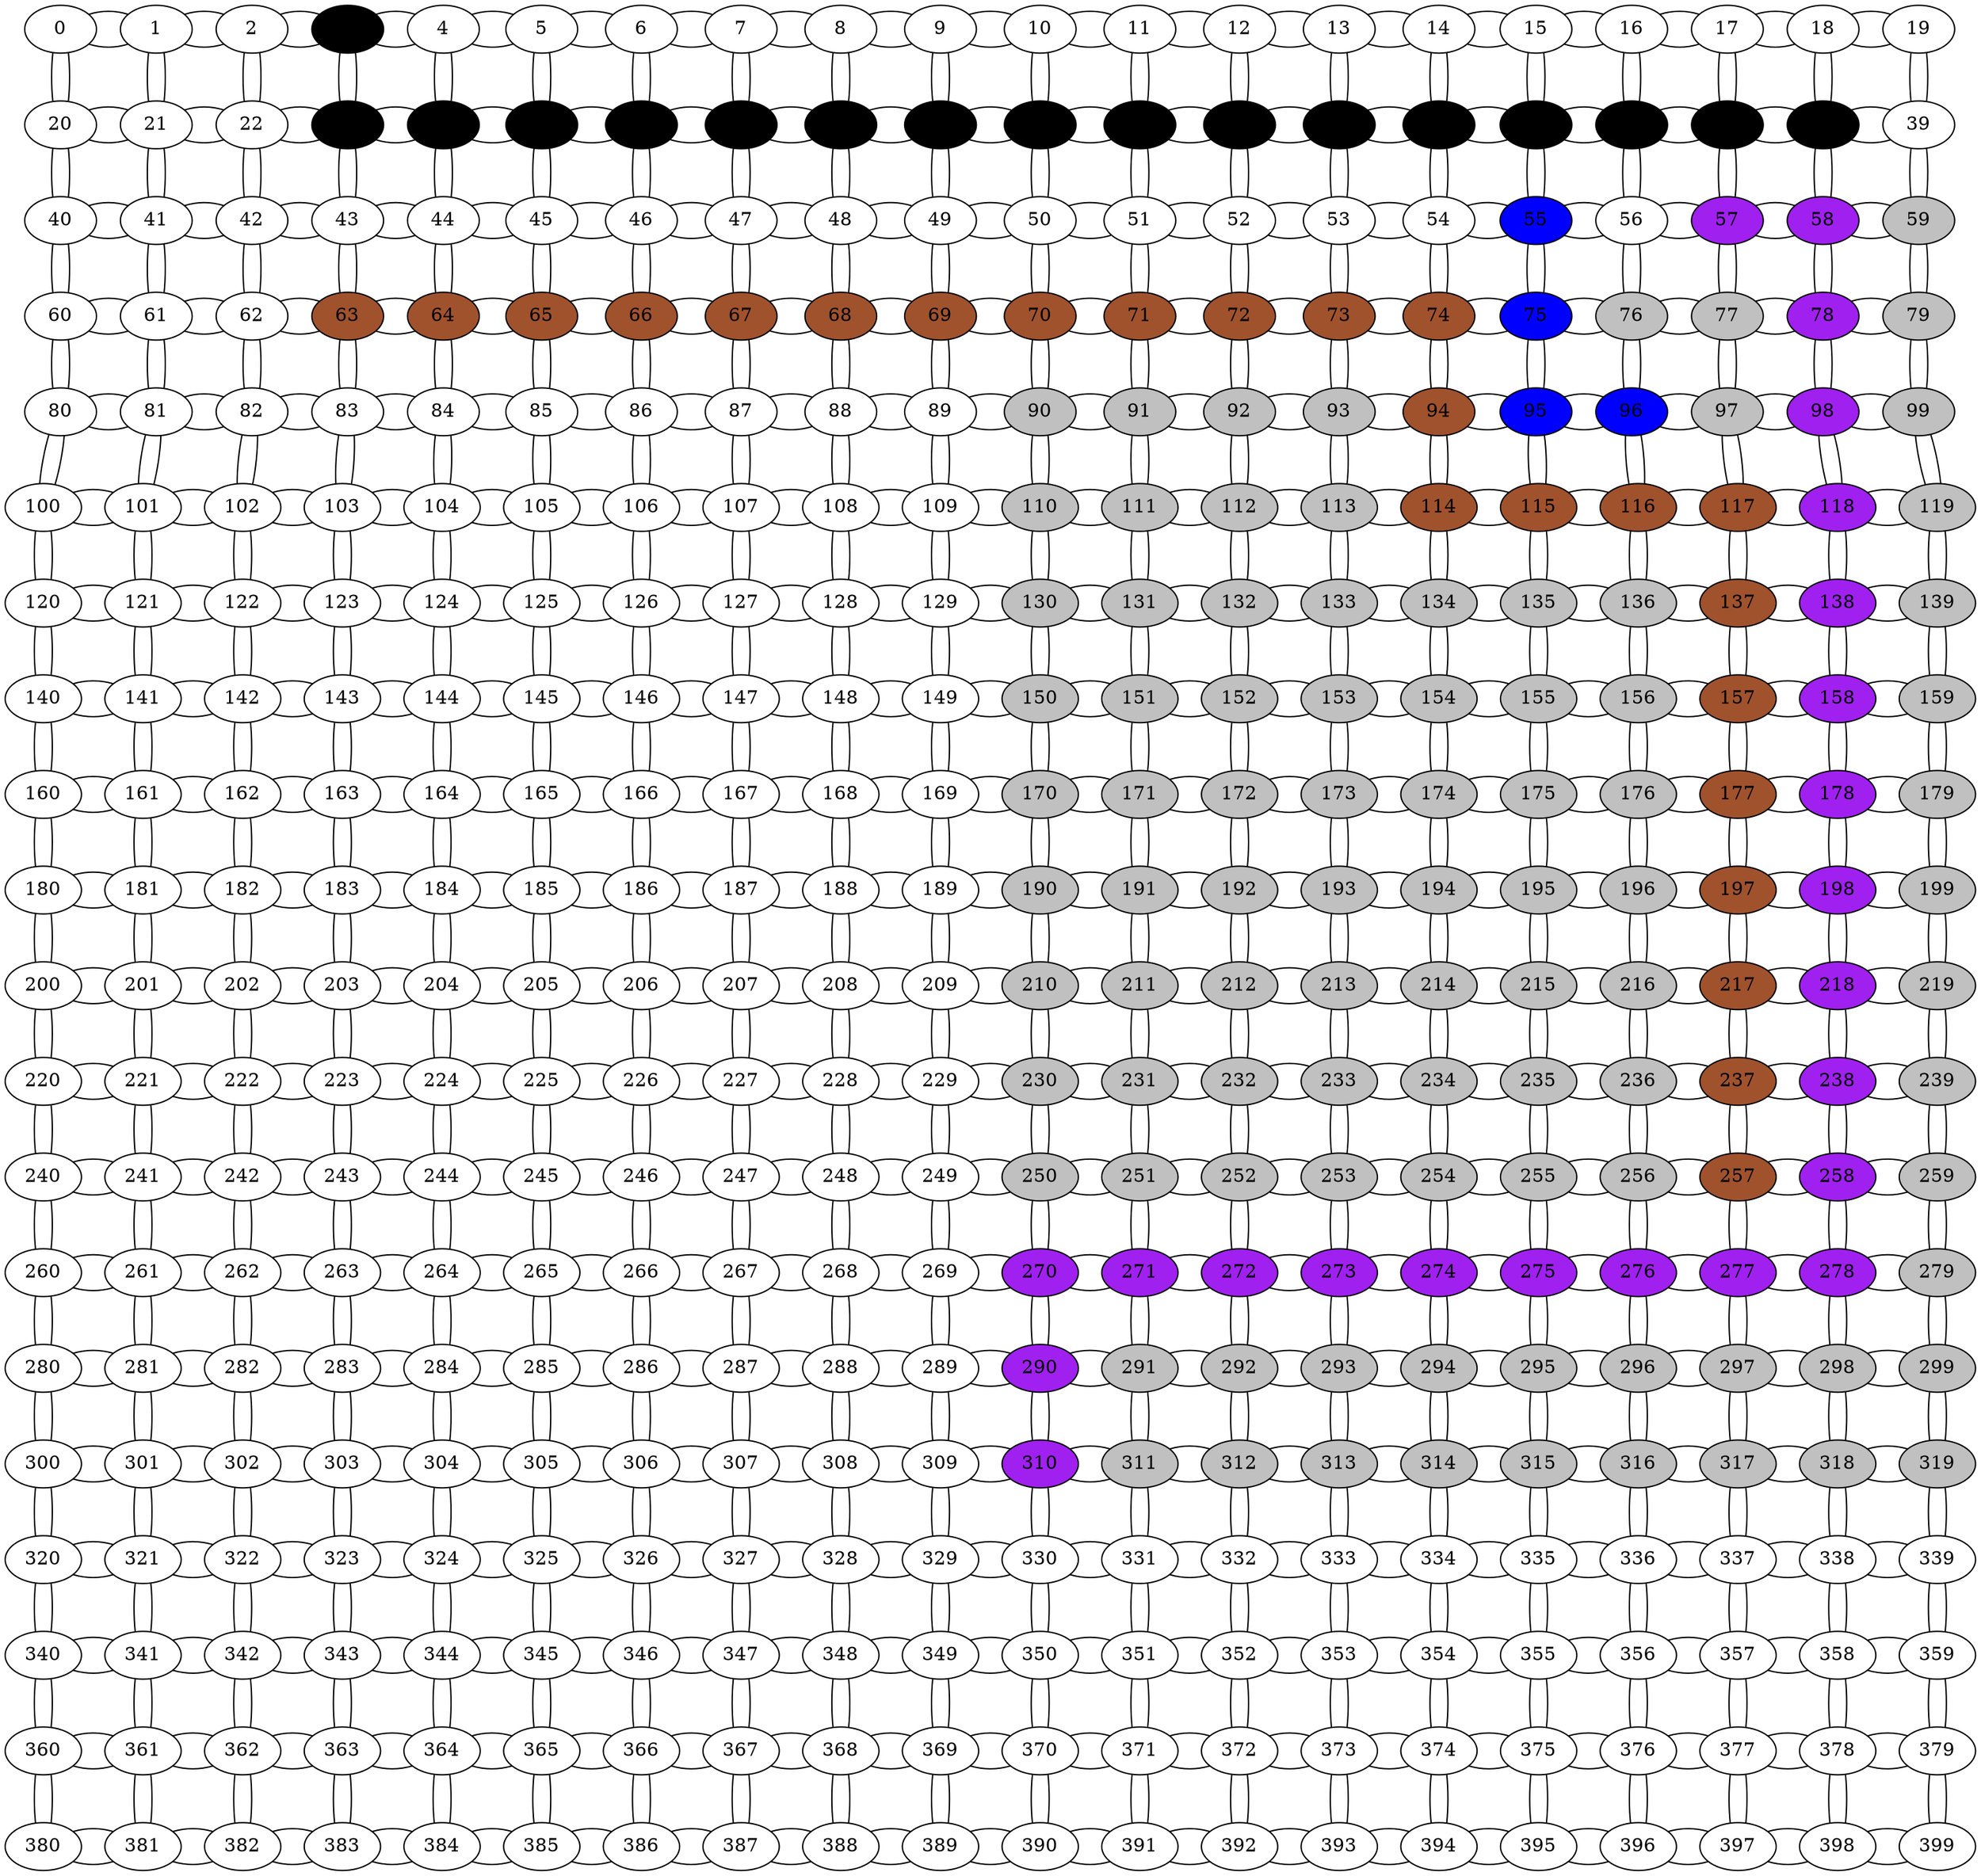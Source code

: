 digraph G {
0->1[arrowhead = "none"]
0->20[arrowhead = "none"]
1->0[arrowhead = "none"]
1->2[arrowhead = "none"]
1->21[arrowhead = "none"]
2->1[arrowhead = "none"]
2->3[arrowhead = "none"]
2->22[arrowhead = "none"]
3->2[arrowhead = "none"]
3->4[arrowhead = "none"]
3->23[arrowhead = "none"]
4->3[arrowhead = "none"]
4->5[arrowhead = "none"]
4->24[arrowhead = "none"]
5->4[arrowhead = "none"]
5->6[arrowhead = "none"]
5->25[arrowhead = "none"]
6->5[arrowhead = "none"]
6->7[arrowhead = "none"]
6->26[arrowhead = "none"]
7->6[arrowhead = "none"]
7->8[arrowhead = "none"]
7->27[arrowhead = "none"]
8->7[arrowhead = "none"]
8->9[arrowhead = "none"]
8->28[arrowhead = "none"]
9->8[arrowhead = "none"]
9->10[arrowhead = "none"]
9->29[arrowhead = "none"]
10->9[arrowhead = "none"]
10->11[arrowhead = "none"]
10->30[arrowhead = "none"]
11->10[arrowhead = "none"]
11->12[arrowhead = "none"]
11->31[arrowhead = "none"]
12->11[arrowhead = "none"]
12->13[arrowhead = "none"]
12->32[arrowhead = "none"]
13->12[arrowhead = "none"]
13->14[arrowhead = "none"]
13->33[arrowhead = "none"]
14->13[arrowhead = "none"]
14->15[arrowhead = "none"]
14->34[arrowhead = "none"]
15->14[arrowhead = "none"]
15->16[arrowhead = "none"]
15->35[arrowhead = "none"]
16->15[arrowhead = "none"]
16->17[arrowhead = "none"]
16->36[arrowhead = "none"]
17->16[arrowhead = "none"]
17->18[arrowhead = "none"]
17->37[arrowhead = "none"]
18->17[arrowhead = "none"]
18->19[arrowhead = "none"]
18->38[arrowhead = "none"]
19->18[arrowhead = "none"]
19->39[arrowhead = "none"]
20->21[arrowhead = "none"]
20->0[arrowhead = "none"]
20->40[arrowhead = "none"]
21->20[arrowhead = "none"]
21->22[arrowhead = "none"]
21->1[arrowhead = "none"]
21->41[arrowhead = "none"]
22->21[arrowhead = "none"]
22->23[arrowhead = "none"]
22->2[arrowhead = "none"]
22->42[arrowhead = "none"]
23->22[arrowhead = "none"]
23->24[arrowhead = "none"]
23->3[arrowhead = "none"]
23->43[arrowhead = "none"]
24->23[arrowhead = "none"]
24->25[arrowhead = "none"]
24->4[arrowhead = "none"]
24->44[arrowhead = "none"]
25->24[arrowhead = "none"]
25->26[arrowhead = "none"]
25->5[arrowhead = "none"]
25->45[arrowhead = "none"]
26->25[arrowhead = "none"]
26->27[arrowhead = "none"]
26->6[arrowhead = "none"]
26->46[arrowhead = "none"]
27->26[arrowhead = "none"]
27->28[arrowhead = "none"]
27->7[arrowhead = "none"]
27->47[arrowhead = "none"]
28->27[arrowhead = "none"]
28->29[arrowhead = "none"]
28->8[arrowhead = "none"]
28->48[arrowhead = "none"]
29->28[arrowhead = "none"]
29->30[arrowhead = "none"]
29->9[arrowhead = "none"]
29->49[arrowhead = "none"]
30->29[arrowhead = "none"]
30->31[arrowhead = "none"]
30->10[arrowhead = "none"]
30->50[arrowhead = "none"]
31->30[arrowhead = "none"]
31->32[arrowhead = "none"]
31->11[arrowhead = "none"]
31->51[arrowhead = "none"]
32->31[arrowhead = "none"]
32->33[arrowhead = "none"]
32->12[arrowhead = "none"]
32->52[arrowhead = "none"]
33->32[arrowhead = "none"]
33->34[arrowhead = "none"]
33->13[arrowhead = "none"]
33->53[arrowhead = "none"]
34->33[arrowhead = "none"]
34->35[arrowhead = "none"]
34->14[arrowhead = "none"]
34->54[arrowhead = "none"]
35->34[arrowhead = "none"]
35->36[arrowhead = "none"]
35->15[arrowhead = "none"]
35->55[arrowhead = "none"]
36->35[arrowhead = "none"]
36->37[arrowhead = "none"]
36->16[arrowhead = "none"]
36->56[arrowhead = "none"]
37->36[arrowhead = "none"]
37->38[arrowhead = "none"]
37->17[arrowhead = "none"]
37->57[arrowhead = "none"]
38->37[arrowhead = "none"]
38->39[arrowhead = "none"]
38->18[arrowhead = "none"]
38->58[arrowhead = "none"]
39->38[arrowhead = "none"]
39->19[arrowhead = "none"]
39->59[arrowhead = "none"]
40->41[arrowhead = "none"]
40->20[arrowhead = "none"]
40->60[arrowhead = "none"]
41->40[arrowhead = "none"]
41->42[arrowhead = "none"]
41->21[arrowhead = "none"]
41->61[arrowhead = "none"]
42->41[arrowhead = "none"]
42->43[arrowhead = "none"]
42->22[arrowhead = "none"]
42->62[arrowhead = "none"]
43->42[arrowhead = "none"]
43->44[arrowhead = "none"]
43->23[arrowhead = "none"]
43->63[arrowhead = "none"]
44->43[arrowhead = "none"]
44->45[arrowhead = "none"]
44->24[arrowhead = "none"]
44->64[arrowhead = "none"]
45->44[arrowhead = "none"]
45->46[arrowhead = "none"]
45->25[arrowhead = "none"]
45->65[arrowhead = "none"]
46->45[arrowhead = "none"]
46->47[arrowhead = "none"]
46->26[arrowhead = "none"]
46->66[arrowhead = "none"]
47->46[arrowhead = "none"]
47->48[arrowhead = "none"]
47->27[arrowhead = "none"]
47->67[arrowhead = "none"]
48->47[arrowhead = "none"]
48->49[arrowhead = "none"]
48->28[arrowhead = "none"]
48->68[arrowhead = "none"]
49->48[arrowhead = "none"]
49->50[arrowhead = "none"]
49->29[arrowhead = "none"]
49->69[arrowhead = "none"]
50->49[arrowhead = "none"]
50->51[arrowhead = "none"]
50->30[arrowhead = "none"]
50->70[arrowhead = "none"]
51->50[arrowhead = "none"]
51->52[arrowhead = "none"]
51->31[arrowhead = "none"]
51->71[arrowhead = "none"]
52->51[arrowhead = "none"]
52->53[arrowhead = "none"]
52->32[arrowhead = "none"]
52->72[arrowhead = "none"]
53->52[arrowhead = "none"]
53->54[arrowhead = "none"]
53->33[arrowhead = "none"]
53->73[arrowhead = "none"]
54->53[arrowhead = "none"]
54->55[arrowhead = "none"]
54->34[arrowhead = "none"]
54->74[arrowhead = "none"]
55->54[arrowhead = "none"]
55->56[arrowhead = "none"]
55->35[arrowhead = "none"]
55->75[arrowhead = "none"]
56->55[arrowhead = "none"]
56->57[arrowhead = "none"]
56->36[arrowhead = "none"]
56->76[arrowhead = "none"]
57->56[arrowhead = "none"]
57->58[arrowhead = "none"]
57->37[arrowhead = "none"]
57->77[arrowhead = "none"]
58->57[arrowhead = "none"]
58->59[arrowhead = "none"]
58->38[arrowhead = "none"]
58->78[arrowhead = "none"]
59->58[arrowhead = "none"]
59->39[arrowhead = "none"]
59->79[arrowhead = "none"]
60->61[arrowhead = "none"]
60->40[arrowhead = "none"]
60->80[arrowhead = "none"]
61->60[arrowhead = "none"]
61->62[arrowhead = "none"]
61->41[arrowhead = "none"]
61->81[arrowhead = "none"]
62->61[arrowhead = "none"]
62->63[arrowhead = "none"]
62->42[arrowhead = "none"]
62->82[arrowhead = "none"]
63->62[arrowhead = "none"]
63->64[arrowhead = "none"]
63->43[arrowhead = "none"]
63->83[arrowhead = "none"]
64->63[arrowhead = "none"]
64->65[arrowhead = "none"]
64->44[arrowhead = "none"]
64->84[arrowhead = "none"]
65->64[arrowhead = "none"]
65->66[arrowhead = "none"]
65->45[arrowhead = "none"]
65->85[arrowhead = "none"]
66->65[arrowhead = "none"]
66->67[arrowhead = "none"]
66->46[arrowhead = "none"]
66->86[arrowhead = "none"]
67->66[arrowhead = "none"]
67->68[arrowhead = "none"]
67->47[arrowhead = "none"]
67->87[arrowhead = "none"]
68->67[arrowhead = "none"]
68->69[arrowhead = "none"]
68->48[arrowhead = "none"]
68->88[arrowhead = "none"]
69->68[arrowhead = "none"]
69->70[arrowhead = "none"]
69->49[arrowhead = "none"]
69->89[arrowhead = "none"]
70->69[arrowhead = "none"]
70->71[arrowhead = "none"]
70->50[arrowhead = "none"]
70->90[arrowhead = "none"]
71->70[arrowhead = "none"]
71->72[arrowhead = "none"]
71->51[arrowhead = "none"]
71->91[arrowhead = "none"]
72->71[arrowhead = "none"]
72->73[arrowhead = "none"]
72->52[arrowhead = "none"]
72->92[arrowhead = "none"]
73->72[arrowhead = "none"]
73->74[arrowhead = "none"]
73->53[arrowhead = "none"]
73->93[arrowhead = "none"]
74->73[arrowhead = "none"]
74->75[arrowhead = "none"]
74->54[arrowhead = "none"]
74->94[arrowhead = "none"]
75->74[arrowhead = "none"]
75->76[arrowhead = "none"]
75->55[arrowhead = "none"]
75->95[arrowhead = "none"]
76->75[arrowhead = "none"]
76->77[arrowhead = "none"]
76->56[arrowhead = "none"]
76->96[arrowhead = "none"]
77->76[arrowhead = "none"]
77->78[arrowhead = "none"]
77->57[arrowhead = "none"]
77->97[arrowhead = "none"]
78->77[arrowhead = "none"]
78->79[arrowhead = "none"]
78->58[arrowhead = "none"]
78->98[arrowhead = "none"]
79->78[arrowhead = "none"]
79->59[arrowhead = "none"]
79->99[arrowhead = "none"]
80->81[arrowhead = "none"]
80->60[arrowhead = "none"]
80->100[arrowhead = "none"]
81->80[arrowhead = "none"]
81->82[arrowhead = "none"]
81->61[arrowhead = "none"]
81->101[arrowhead = "none"]
82->81[arrowhead = "none"]
82->83[arrowhead = "none"]
82->62[arrowhead = "none"]
82->102[arrowhead = "none"]
83->82[arrowhead = "none"]
83->84[arrowhead = "none"]
83->63[arrowhead = "none"]
83->103[arrowhead = "none"]
84->83[arrowhead = "none"]
84->85[arrowhead = "none"]
84->64[arrowhead = "none"]
84->104[arrowhead = "none"]
85->84[arrowhead = "none"]
85->86[arrowhead = "none"]
85->65[arrowhead = "none"]
85->105[arrowhead = "none"]
86->85[arrowhead = "none"]
86->87[arrowhead = "none"]
86->66[arrowhead = "none"]
86->106[arrowhead = "none"]
87->86[arrowhead = "none"]
87->88[arrowhead = "none"]
87->67[arrowhead = "none"]
87->107[arrowhead = "none"]
88->87[arrowhead = "none"]
88->89[arrowhead = "none"]
88->68[arrowhead = "none"]
88->108[arrowhead = "none"]
89->88[arrowhead = "none"]
89->90[arrowhead = "none"]
89->69[arrowhead = "none"]
89->109[arrowhead = "none"]
90->89[arrowhead = "none"]
90->91[arrowhead = "none"]
90->70[arrowhead = "none"]
90->110[arrowhead = "none"]
91->90[arrowhead = "none"]
91->92[arrowhead = "none"]
91->71[arrowhead = "none"]
91->111[arrowhead = "none"]
92->91[arrowhead = "none"]
92->93[arrowhead = "none"]
92->72[arrowhead = "none"]
92->112[arrowhead = "none"]
93->92[arrowhead = "none"]
93->94[arrowhead = "none"]
93->73[arrowhead = "none"]
93->113[arrowhead = "none"]
94->93[arrowhead = "none"]
94->95[arrowhead = "none"]
94->74[arrowhead = "none"]
94->114[arrowhead = "none"]
95->94[arrowhead = "none"]
95->96[arrowhead = "none"]
95->75[arrowhead = "none"]
95->115[arrowhead = "none"]
96->95[arrowhead = "none"]
96->97[arrowhead = "none"]
96->76[arrowhead = "none"]
96->116[arrowhead = "none"]
97->96[arrowhead = "none"]
97->98[arrowhead = "none"]
97->77[arrowhead = "none"]
97->117[arrowhead = "none"]
98->97[arrowhead = "none"]
98->99[arrowhead = "none"]
98->78[arrowhead = "none"]
98->118[arrowhead = "none"]
99->98[arrowhead = "none"]
99->79[arrowhead = "none"]
99->119[arrowhead = "none"]
100->101[arrowhead = "none"]
100->80[arrowhead = "none"]
100->120[arrowhead = "none"]
101->100[arrowhead = "none"]
101->102[arrowhead = "none"]
101->81[arrowhead = "none"]
101->121[arrowhead = "none"]
102->101[arrowhead = "none"]
102->103[arrowhead = "none"]
102->82[arrowhead = "none"]
102->122[arrowhead = "none"]
103->102[arrowhead = "none"]
103->104[arrowhead = "none"]
103->83[arrowhead = "none"]
103->123[arrowhead = "none"]
104->103[arrowhead = "none"]
104->105[arrowhead = "none"]
104->84[arrowhead = "none"]
104->124[arrowhead = "none"]
105->104[arrowhead = "none"]
105->106[arrowhead = "none"]
105->85[arrowhead = "none"]
105->125[arrowhead = "none"]
106->105[arrowhead = "none"]
106->107[arrowhead = "none"]
106->86[arrowhead = "none"]
106->126[arrowhead = "none"]
107->106[arrowhead = "none"]
107->108[arrowhead = "none"]
107->87[arrowhead = "none"]
107->127[arrowhead = "none"]
108->107[arrowhead = "none"]
108->109[arrowhead = "none"]
108->88[arrowhead = "none"]
108->128[arrowhead = "none"]
109->108[arrowhead = "none"]
109->110[arrowhead = "none"]
109->89[arrowhead = "none"]
109->129[arrowhead = "none"]
110->109[arrowhead = "none"]
110->111[arrowhead = "none"]
110->90[arrowhead = "none"]
110->130[arrowhead = "none"]
111->110[arrowhead = "none"]
111->112[arrowhead = "none"]
111->91[arrowhead = "none"]
111->131[arrowhead = "none"]
112->111[arrowhead = "none"]
112->113[arrowhead = "none"]
112->92[arrowhead = "none"]
112->132[arrowhead = "none"]
113->112[arrowhead = "none"]
113->114[arrowhead = "none"]
113->93[arrowhead = "none"]
113->133[arrowhead = "none"]
114->113[arrowhead = "none"]
114->115[arrowhead = "none"]
114->94[arrowhead = "none"]
114->134[arrowhead = "none"]
115->114[arrowhead = "none"]
115->116[arrowhead = "none"]
115->95[arrowhead = "none"]
115->135[arrowhead = "none"]
116->115[arrowhead = "none"]
116->117[arrowhead = "none"]
116->96[arrowhead = "none"]
116->136[arrowhead = "none"]
117->116[arrowhead = "none"]
117->118[arrowhead = "none"]
117->97[arrowhead = "none"]
117->137[arrowhead = "none"]
118->117[arrowhead = "none"]
118->119[arrowhead = "none"]
118->98[arrowhead = "none"]
118->138[arrowhead = "none"]
119->118[arrowhead = "none"]
119->99[arrowhead = "none"]
119->139[arrowhead = "none"]
120->121[arrowhead = "none"]
120->100[arrowhead = "none"]
120->140[arrowhead = "none"]
121->120[arrowhead = "none"]
121->122[arrowhead = "none"]
121->101[arrowhead = "none"]
121->141[arrowhead = "none"]
122->121[arrowhead = "none"]
122->123[arrowhead = "none"]
122->102[arrowhead = "none"]
122->142[arrowhead = "none"]
123->122[arrowhead = "none"]
123->124[arrowhead = "none"]
123->103[arrowhead = "none"]
123->143[arrowhead = "none"]
124->123[arrowhead = "none"]
124->125[arrowhead = "none"]
124->104[arrowhead = "none"]
124->144[arrowhead = "none"]
125->124[arrowhead = "none"]
125->126[arrowhead = "none"]
125->105[arrowhead = "none"]
125->145[arrowhead = "none"]
126->125[arrowhead = "none"]
126->127[arrowhead = "none"]
126->106[arrowhead = "none"]
126->146[arrowhead = "none"]
127->126[arrowhead = "none"]
127->128[arrowhead = "none"]
127->107[arrowhead = "none"]
127->147[arrowhead = "none"]
128->127[arrowhead = "none"]
128->129[arrowhead = "none"]
128->108[arrowhead = "none"]
128->148[arrowhead = "none"]
129->128[arrowhead = "none"]
129->130[arrowhead = "none"]
129->109[arrowhead = "none"]
129->149[arrowhead = "none"]
130->129[arrowhead = "none"]
130->131[arrowhead = "none"]
130->110[arrowhead = "none"]
130->150[arrowhead = "none"]
131->130[arrowhead = "none"]
131->132[arrowhead = "none"]
131->111[arrowhead = "none"]
131->151[arrowhead = "none"]
132->131[arrowhead = "none"]
132->133[arrowhead = "none"]
132->112[arrowhead = "none"]
132->152[arrowhead = "none"]
133->132[arrowhead = "none"]
133->134[arrowhead = "none"]
133->113[arrowhead = "none"]
133->153[arrowhead = "none"]
134->133[arrowhead = "none"]
134->135[arrowhead = "none"]
134->114[arrowhead = "none"]
134->154[arrowhead = "none"]
135->134[arrowhead = "none"]
135->136[arrowhead = "none"]
135->115[arrowhead = "none"]
135->155[arrowhead = "none"]
136->135[arrowhead = "none"]
136->137[arrowhead = "none"]
136->116[arrowhead = "none"]
136->156[arrowhead = "none"]
137->136[arrowhead = "none"]
137->138[arrowhead = "none"]
137->117[arrowhead = "none"]
137->157[arrowhead = "none"]
138->137[arrowhead = "none"]
138->139[arrowhead = "none"]
138->118[arrowhead = "none"]
138->158[arrowhead = "none"]
139->138[arrowhead = "none"]
139->119[arrowhead = "none"]
139->159[arrowhead = "none"]
140->141[arrowhead = "none"]
140->120[arrowhead = "none"]
140->160[arrowhead = "none"]
141->140[arrowhead = "none"]
141->142[arrowhead = "none"]
141->121[arrowhead = "none"]
141->161[arrowhead = "none"]
142->141[arrowhead = "none"]
142->143[arrowhead = "none"]
142->122[arrowhead = "none"]
142->162[arrowhead = "none"]
143->142[arrowhead = "none"]
143->144[arrowhead = "none"]
143->123[arrowhead = "none"]
143->163[arrowhead = "none"]
144->143[arrowhead = "none"]
144->145[arrowhead = "none"]
144->124[arrowhead = "none"]
144->164[arrowhead = "none"]
145->144[arrowhead = "none"]
145->146[arrowhead = "none"]
145->125[arrowhead = "none"]
145->165[arrowhead = "none"]
146->145[arrowhead = "none"]
146->147[arrowhead = "none"]
146->126[arrowhead = "none"]
146->166[arrowhead = "none"]
147->146[arrowhead = "none"]
147->148[arrowhead = "none"]
147->127[arrowhead = "none"]
147->167[arrowhead = "none"]
148->147[arrowhead = "none"]
148->149[arrowhead = "none"]
148->128[arrowhead = "none"]
148->168[arrowhead = "none"]
149->148[arrowhead = "none"]
149->150[arrowhead = "none"]
149->129[arrowhead = "none"]
149->169[arrowhead = "none"]
150->149[arrowhead = "none"]
150->151[arrowhead = "none"]
150->130[arrowhead = "none"]
150->170[arrowhead = "none"]
151->150[arrowhead = "none"]
151->152[arrowhead = "none"]
151->131[arrowhead = "none"]
151->171[arrowhead = "none"]
152->151[arrowhead = "none"]
152->153[arrowhead = "none"]
152->132[arrowhead = "none"]
152->172[arrowhead = "none"]
153->152[arrowhead = "none"]
153->154[arrowhead = "none"]
153->133[arrowhead = "none"]
153->173[arrowhead = "none"]
154->153[arrowhead = "none"]
154->155[arrowhead = "none"]
154->134[arrowhead = "none"]
154->174[arrowhead = "none"]
155->154[arrowhead = "none"]
155->156[arrowhead = "none"]
155->135[arrowhead = "none"]
155->175[arrowhead = "none"]
156->155[arrowhead = "none"]
156->157[arrowhead = "none"]
156->136[arrowhead = "none"]
156->176[arrowhead = "none"]
157->156[arrowhead = "none"]
157->158[arrowhead = "none"]
157->137[arrowhead = "none"]
157->177[arrowhead = "none"]
158->157[arrowhead = "none"]
158->159[arrowhead = "none"]
158->138[arrowhead = "none"]
158->178[arrowhead = "none"]
159->158[arrowhead = "none"]
159->139[arrowhead = "none"]
159->179[arrowhead = "none"]
160->161[arrowhead = "none"]
160->140[arrowhead = "none"]
160->180[arrowhead = "none"]
161->160[arrowhead = "none"]
161->162[arrowhead = "none"]
161->141[arrowhead = "none"]
161->181[arrowhead = "none"]
162->161[arrowhead = "none"]
162->163[arrowhead = "none"]
162->142[arrowhead = "none"]
162->182[arrowhead = "none"]
163->162[arrowhead = "none"]
163->164[arrowhead = "none"]
163->143[arrowhead = "none"]
163->183[arrowhead = "none"]
164->163[arrowhead = "none"]
164->165[arrowhead = "none"]
164->144[arrowhead = "none"]
164->184[arrowhead = "none"]
165->164[arrowhead = "none"]
165->166[arrowhead = "none"]
165->145[arrowhead = "none"]
165->185[arrowhead = "none"]
166->165[arrowhead = "none"]
166->167[arrowhead = "none"]
166->146[arrowhead = "none"]
166->186[arrowhead = "none"]
167->166[arrowhead = "none"]
167->168[arrowhead = "none"]
167->147[arrowhead = "none"]
167->187[arrowhead = "none"]
168->167[arrowhead = "none"]
168->169[arrowhead = "none"]
168->148[arrowhead = "none"]
168->188[arrowhead = "none"]
169->168[arrowhead = "none"]
169->170[arrowhead = "none"]
169->149[arrowhead = "none"]
169->189[arrowhead = "none"]
170->169[arrowhead = "none"]
170->171[arrowhead = "none"]
170->150[arrowhead = "none"]
170->190[arrowhead = "none"]
171->170[arrowhead = "none"]
171->172[arrowhead = "none"]
171->151[arrowhead = "none"]
171->191[arrowhead = "none"]
172->171[arrowhead = "none"]
172->173[arrowhead = "none"]
172->152[arrowhead = "none"]
172->192[arrowhead = "none"]
173->172[arrowhead = "none"]
173->174[arrowhead = "none"]
173->153[arrowhead = "none"]
173->193[arrowhead = "none"]
174->173[arrowhead = "none"]
174->175[arrowhead = "none"]
174->154[arrowhead = "none"]
174->194[arrowhead = "none"]
175->174[arrowhead = "none"]
175->176[arrowhead = "none"]
175->155[arrowhead = "none"]
175->195[arrowhead = "none"]
176->175[arrowhead = "none"]
176->177[arrowhead = "none"]
176->156[arrowhead = "none"]
176->196[arrowhead = "none"]
177->176[arrowhead = "none"]
177->178[arrowhead = "none"]
177->157[arrowhead = "none"]
177->197[arrowhead = "none"]
178->177[arrowhead = "none"]
178->179[arrowhead = "none"]
178->158[arrowhead = "none"]
178->198[arrowhead = "none"]
179->178[arrowhead = "none"]
179->159[arrowhead = "none"]
179->199[arrowhead = "none"]
180->181[arrowhead = "none"]
180->160[arrowhead = "none"]
180->200[arrowhead = "none"]
181->180[arrowhead = "none"]
181->182[arrowhead = "none"]
181->161[arrowhead = "none"]
181->201[arrowhead = "none"]
182->181[arrowhead = "none"]
182->183[arrowhead = "none"]
182->162[arrowhead = "none"]
182->202[arrowhead = "none"]
183->182[arrowhead = "none"]
183->184[arrowhead = "none"]
183->163[arrowhead = "none"]
183->203[arrowhead = "none"]
184->183[arrowhead = "none"]
184->185[arrowhead = "none"]
184->164[arrowhead = "none"]
184->204[arrowhead = "none"]
185->184[arrowhead = "none"]
185->186[arrowhead = "none"]
185->165[arrowhead = "none"]
185->205[arrowhead = "none"]
186->185[arrowhead = "none"]
186->187[arrowhead = "none"]
186->166[arrowhead = "none"]
186->206[arrowhead = "none"]
187->186[arrowhead = "none"]
187->188[arrowhead = "none"]
187->167[arrowhead = "none"]
187->207[arrowhead = "none"]
188->187[arrowhead = "none"]
188->189[arrowhead = "none"]
188->168[arrowhead = "none"]
188->208[arrowhead = "none"]
189->188[arrowhead = "none"]
189->190[arrowhead = "none"]
189->169[arrowhead = "none"]
189->209[arrowhead = "none"]
190->189[arrowhead = "none"]
190->191[arrowhead = "none"]
190->170[arrowhead = "none"]
190->210[arrowhead = "none"]
191->190[arrowhead = "none"]
191->192[arrowhead = "none"]
191->171[arrowhead = "none"]
191->211[arrowhead = "none"]
192->191[arrowhead = "none"]
192->193[arrowhead = "none"]
192->172[arrowhead = "none"]
192->212[arrowhead = "none"]
193->192[arrowhead = "none"]
193->194[arrowhead = "none"]
193->173[arrowhead = "none"]
193->213[arrowhead = "none"]
194->193[arrowhead = "none"]
194->195[arrowhead = "none"]
194->174[arrowhead = "none"]
194->214[arrowhead = "none"]
195->194[arrowhead = "none"]
195->196[arrowhead = "none"]
195->175[arrowhead = "none"]
195->215[arrowhead = "none"]
196->195[arrowhead = "none"]
196->197[arrowhead = "none"]
196->176[arrowhead = "none"]
196->216[arrowhead = "none"]
197->196[arrowhead = "none"]
197->198[arrowhead = "none"]
197->177[arrowhead = "none"]
197->217[arrowhead = "none"]
198->197[arrowhead = "none"]
198->199[arrowhead = "none"]
198->178[arrowhead = "none"]
198->218[arrowhead = "none"]
199->198[arrowhead = "none"]
199->179[arrowhead = "none"]
199->219[arrowhead = "none"]
200->201[arrowhead = "none"]
200->180[arrowhead = "none"]
200->220[arrowhead = "none"]
201->200[arrowhead = "none"]
201->202[arrowhead = "none"]
201->181[arrowhead = "none"]
201->221[arrowhead = "none"]
202->201[arrowhead = "none"]
202->203[arrowhead = "none"]
202->182[arrowhead = "none"]
202->222[arrowhead = "none"]
203->202[arrowhead = "none"]
203->204[arrowhead = "none"]
203->183[arrowhead = "none"]
203->223[arrowhead = "none"]
204->203[arrowhead = "none"]
204->205[arrowhead = "none"]
204->184[arrowhead = "none"]
204->224[arrowhead = "none"]
205->204[arrowhead = "none"]
205->206[arrowhead = "none"]
205->185[arrowhead = "none"]
205->225[arrowhead = "none"]
206->205[arrowhead = "none"]
206->207[arrowhead = "none"]
206->186[arrowhead = "none"]
206->226[arrowhead = "none"]
207->206[arrowhead = "none"]
207->208[arrowhead = "none"]
207->187[arrowhead = "none"]
207->227[arrowhead = "none"]
208->207[arrowhead = "none"]
208->209[arrowhead = "none"]
208->188[arrowhead = "none"]
208->228[arrowhead = "none"]
209->208[arrowhead = "none"]
209->210[arrowhead = "none"]
209->189[arrowhead = "none"]
209->229[arrowhead = "none"]
210->209[arrowhead = "none"]
210->211[arrowhead = "none"]
210->190[arrowhead = "none"]
210->230[arrowhead = "none"]
211->210[arrowhead = "none"]
211->212[arrowhead = "none"]
211->191[arrowhead = "none"]
211->231[arrowhead = "none"]
212->211[arrowhead = "none"]
212->213[arrowhead = "none"]
212->192[arrowhead = "none"]
212->232[arrowhead = "none"]
213->212[arrowhead = "none"]
213->214[arrowhead = "none"]
213->193[arrowhead = "none"]
213->233[arrowhead = "none"]
214->213[arrowhead = "none"]
214->215[arrowhead = "none"]
214->194[arrowhead = "none"]
214->234[arrowhead = "none"]
215->214[arrowhead = "none"]
215->216[arrowhead = "none"]
215->195[arrowhead = "none"]
215->235[arrowhead = "none"]
216->215[arrowhead = "none"]
216->217[arrowhead = "none"]
216->196[arrowhead = "none"]
216->236[arrowhead = "none"]
217->216[arrowhead = "none"]
217->218[arrowhead = "none"]
217->197[arrowhead = "none"]
217->237[arrowhead = "none"]
218->217[arrowhead = "none"]
218->219[arrowhead = "none"]
218->198[arrowhead = "none"]
218->238[arrowhead = "none"]
219->218[arrowhead = "none"]
219->199[arrowhead = "none"]
219->239[arrowhead = "none"]
220->221[arrowhead = "none"]
220->200[arrowhead = "none"]
220->240[arrowhead = "none"]
221->220[arrowhead = "none"]
221->222[arrowhead = "none"]
221->201[arrowhead = "none"]
221->241[arrowhead = "none"]
222->221[arrowhead = "none"]
222->223[arrowhead = "none"]
222->202[arrowhead = "none"]
222->242[arrowhead = "none"]
223->222[arrowhead = "none"]
223->224[arrowhead = "none"]
223->203[arrowhead = "none"]
223->243[arrowhead = "none"]
224->223[arrowhead = "none"]
224->225[arrowhead = "none"]
224->204[arrowhead = "none"]
224->244[arrowhead = "none"]
225->224[arrowhead = "none"]
225->226[arrowhead = "none"]
225->205[arrowhead = "none"]
225->245[arrowhead = "none"]
226->225[arrowhead = "none"]
226->227[arrowhead = "none"]
226->206[arrowhead = "none"]
226->246[arrowhead = "none"]
227->226[arrowhead = "none"]
227->228[arrowhead = "none"]
227->207[arrowhead = "none"]
227->247[arrowhead = "none"]
228->227[arrowhead = "none"]
228->229[arrowhead = "none"]
228->208[arrowhead = "none"]
228->248[arrowhead = "none"]
229->228[arrowhead = "none"]
229->230[arrowhead = "none"]
229->209[arrowhead = "none"]
229->249[arrowhead = "none"]
230->229[arrowhead = "none"]
230->231[arrowhead = "none"]
230->210[arrowhead = "none"]
230->250[arrowhead = "none"]
231->230[arrowhead = "none"]
231->232[arrowhead = "none"]
231->211[arrowhead = "none"]
231->251[arrowhead = "none"]
232->231[arrowhead = "none"]
232->233[arrowhead = "none"]
232->212[arrowhead = "none"]
232->252[arrowhead = "none"]
233->232[arrowhead = "none"]
233->234[arrowhead = "none"]
233->213[arrowhead = "none"]
233->253[arrowhead = "none"]
234->233[arrowhead = "none"]
234->235[arrowhead = "none"]
234->214[arrowhead = "none"]
234->254[arrowhead = "none"]
235->234[arrowhead = "none"]
235->236[arrowhead = "none"]
235->215[arrowhead = "none"]
235->255[arrowhead = "none"]
236->235[arrowhead = "none"]
236->237[arrowhead = "none"]
236->216[arrowhead = "none"]
236->256[arrowhead = "none"]
237->236[arrowhead = "none"]
237->238[arrowhead = "none"]
237->217[arrowhead = "none"]
237->257[arrowhead = "none"]
238->237[arrowhead = "none"]
238->239[arrowhead = "none"]
238->218[arrowhead = "none"]
238->258[arrowhead = "none"]
239->238[arrowhead = "none"]
239->219[arrowhead = "none"]
239->259[arrowhead = "none"]
240->241[arrowhead = "none"]
240->220[arrowhead = "none"]
240->260[arrowhead = "none"]
241->240[arrowhead = "none"]
241->242[arrowhead = "none"]
241->221[arrowhead = "none"]
241->261[arrowhead = "none"]
242->241[arrowhead = "none"]
242->243[arrowhead = "none"]
242->222[arrowhead = "none"]
242->262[arrowhead = "none"]
243->242[arrowhead = "none"]
243->244[arrowhead = "none"]
243->223[arrowhead = "none"]
243->263[arrowhead = "none"]
244->243[arrowhead = "none"]
244->245[arrowhead = "none"]
244->224[arrowhead = "none"]
244->264[arrowhead = "none"]
245->244[arrowhead = "none"]
245->246[arrowhead = "none"]
245->225[arrowhead = "none"]
245->265[arrowhead = "none"]
246->245[arrowhead = "none"]
246->247[arrowhead = "none"]
246->226[arrowhead = "none"]
246->266[arrowhead = "none"]
247->246[arrowhead = "none"]
247->248[arrowhead = "none"]
247->227[arrowhead = "none"]
247->267[arrowhead = "none"]
248->247[arrowhead = "none"]
248->249[arrowhead = "none"]
248->228[arrowhead = "none"]
248->268[arrowhead = "none"]
249->248[arrowhead = "none"]
249->250[arrowhead = "none"]
249->229[arrowhead = "none"]
249->269[arrowhead = "none"]
250->249[arrowhead = "none"]
250->251[arrowhead = "none"]
250->230[arrowhead = "none"]
250->270[arrowhead = "none"]
251->250[arrowhead = "none"]
251->252[arrowhead = "none"]
251->231[arrowhead = "none"]
251->271[arrowhead = "none"]
252->251[arrowhead = "none"]
252->253[arrowhead = "none"]
252->232[arrowhead = "none"]
252->272[arrowhead = "none"]
253->252[arrowhead = "none"]
253->254[arrowhead = "none"]
253->233[arrowhead = "none"]
253->273[arrowhead = "none"]
254->253[arrowhead = "none"]
254->255[arrowhead = "none"]
254->234[arrowhead = "none"]
254->274[arrowhead = "none"]
255->254[arrowhead = "none"]
255->256[arrowhead = "none"]
255->235[arrowhead = "none"]
255->275[arrowhead = "none"]
256->255[arrowhead = "none"]
256->257[arrowhead = "none"]
256->236[arrowhead = "none"]
256->276[arrowhead = "none"]
257->256[arrowhead = "none"]
257->258[arrowhead = "none"]
257->237[arrowhead = "none"]
257->277[arrowhead = "none"]
258->257[arrowhead = "none"]
258->259[arrowhead = "none"]
258->238[arrowhead = "none"]
258->278[arrowhead = "none"]
259->258[arrowhead = "none"]
259->239[arrowhead = "none"]
259->279[arrowhead = "none"]
260->261[arrowhead = "none"]
260->240[arrowhead = "none"]
260->280[arrowhead = "none"]
261->260[arrowhead = "none"]
261->262[arrowhead = "none"]
261->241[arrowhead = "none"]
261->281[arrowhead = "none"]
262->261[arrowhead = "none"]
262->263[arrowhead = "none"]
262->242[arrowhead = "none"]
262->282[arrowhead = "none"]
263->262[arrowhead = "none"]
263->264[arrowhead = "none"]
263->243[arrowhead = "none"]
263->283[arrowhead = "none"]
264->263[arrowhead = "none"]
264->265[arrowhead = "none"]
264->244[arrowhead = "none"]
264->284[arrowhead = "none"]
265->264[arrowhead = "none"]
265->266[arrowhead = "none"]
265->245[arrowhead = "none"]
265->285[arrowhead = "none"]
266->265[arrowhead = "none"]
266->267[arrowhead = "none"]
266->246[arrowhead = "none"]
266->286[arrowhead = "none"]
267->266[arrowhead = "none"]
267->268[arrowhead = "none"]
267->247[arrowhead = "none"]
267->287[arrowhead = "none"]
268->267[arrowhead = "none"]
268->269[arrowhead = "none"]
268->248[arrowhead = "none"]
268->288[arrowhead = "none"]
269->268[arrowhead = "none"]
269->270[arrowhead = "none"]
269->249[arrowhead = "none"]
269->289[arrowhead = "none"]
270->269[arrowhead = "none"]
270->271[arrowhead = "none"]
270->250[arrowhead = "none"]
270->290[arrowhead = "none"]
271->270[arrowhead = "none"]
271->272[arrowhead = "none"]
271->251[arrowhead = "none"]
271->291[arrowhead = "none"]
272->271[arrowhead = "none"]
272->273[arrowhead = "none"]
272->252[arrowhead = "none"]
272->292[arrowhead = "none"]
273->272[arrowhead = "none"]
273->274[arrowhead = "none"]
273->253[arrowhead = "none"]
273->293[arrowhead = "none"]
274->273[arrowhead = "none"]
274->275[arrowhead = "none"]
274->254[arrowhead = "none"]
274->294[arrowhead = "none"]
275->274[arrowhead = "none"]
275->276[arrowhead = "none"]
275->255[arrowhead = "none"]
275->295[arrowhead = "none"]
276->275[arrowhead = "none"]
276->277[arrowhead = "none"]
276->256[arrowhead = "none"]
276->296[arrowhead = "none"]
277->276[arrowhead = "none"]
277->278[arrowhead = "none"]
277->257[arrowhead = "none"]
277->297[arrowhead = "none"]
278->277[arrowhead = "none"]
278->279[arrowhead = "none"]
278->258[arrowhead = "none"]
278->298[arrowhead = "none"]
279->278[arrowhead = "none"]
279->259[arrowhead = "none"]
279->299[arrowhead = "none"]
280->281[arrowhead = "none"]
280->260[arrowhead = "none"]
280->300[arrowhead = "none"]
281->280[arrowhead = "none"]
281->282[arrowhead = "none"]
281->261[arrowhead = "none"]
281->301[arrowhead = "none"]
282->281[arrowhead = "none"]
282->283[arrowhead = "none"]
282->262[arrowhead = "none"]
282->302[arrowhead = "none"]
283->282[arrowhead = "none"]
283->284[arrowhead = "none"]
283->263[arrowhead = "none"]
283->303[arrowhead = "none"]
284->283[arrowhead = "none"]
284->285[arrowhead = "none"]
284->264[arrowhead = "none"]
284->304[arrowhead = "none"]
285->284[arrowhead = "none"]
285->286[arrowhead = "none"]
285->265[arrowhead = "none"]
285->305[arrowhead = "none"]
286->285[arrowhead = "none"]
286->287[arrowhead = "none"]
286->266[arrowhead = "none"]
286->306[arrowhead = "none"]
287->286[arrowhead = "none"]
287->288[arrowhead = "none"]
287->267[arrowhead = "none"]
287->307[arrowhead = "none"]
288->287[arrowhead = "none"]
288->289[arrowhead = "none"]
288->268[arrowhead = "none"]
288->308[arrowhead = "none"]
289->288[arrowhead = "none"]
289->290[arrowhead = "none"]
289->269[arrowhead = "none"]
289->309[arrowhead = "none"]
290->289[arrowhead = "none"]
290->291[arrowhead = "none"]
290->270[arrowhead = "none"]
290->310[arrowhead = "none"]
291->290[arrowhead = "none"]
291->292[arrowhead = "none"]
291->271[arrowhead = "none"]
291->311[arrowhead = "none"]
292->291[arrowhead = "none"]
292->293[arrowhead = "none"]
292->272[arrowhead = "none"]
292->312[arrowhead = "none"]
293->292[arrowhead = "none"]
293->294[arrowhead = "none"]
293->273[arrowhead = "none"]
293->313[arrowhead = "none"]
294->293[arrowhead = "none"]
294->295[arrowhead = "none"]
294->274[arrowhead = "none"]
294->314[arrowhead = "none"]
295->294[arrowhead = "none"]
295->296[arrowhead = "none"]
295->275[arrowhead = "none"]
295->315[arrowhead = "none"]
296->295[arrowhead = "none"]
296->297[arrowhead = "none"]
296->276[arrowhead = "none"]
296->316[arrowhead = "none"]
297->296[arrowhead = "none"]
297->298[arrowhead = "none"]
297->277[arrowhead = "none"]
297->317[arrowhead = "none"]
298->297[arrowhead = "none"]
298->299[arrowhead = "none"]
298->278[arrowhead = "none"]
298->318[arrowhead = "none"]
299->298[arrowhead = "none"]
299->279[arrowhead = "none"]
299->319[arrowhead = "none"]
300->301[arrowhead = "none"]
300->280[arrowhead = "none"]
300->320[arrowhead = "none"]
301->300[arrowhead = "none"]
301->302[arrowhead = "none"]
301->281[arrowhead = "none"]
301->321[arrowhead = "none"]
302->301[arrowhead = "none"]
302->303[arrowhead = "none"]
302->282[arrowhead = "none"]
302->322[arrowhead = "none"]
303->302[arrowhead = "none"]
303->304[arrowhead = "none"]
303->283[arrowhead = "none"]
303->323[arrowhead = "none"]
304->303[arrowhead = "none"]
304->305[arrowhead = "none"]
304->284[arrowhead = "none"]
304->324[arrowhead = "none"]
305->304[arrowhead = "none"]
305->306[arrowhead = "none"]
305->285[arrowhead = "none"]
305->325[arrowhead = "none"]
306->305[arrowhead = "none"]
306->307[arrowhead = "none"]
306->286[arrowhead = "none"]
306->326[arrowhead = "none"]
307->306[arrowhead = "none"]
307->308[arrowhead = "none"]
307->287[arrowhead = "none"]
307->327[arrowhead = "none"]
308->307[arrowhead = "none"]
308->309[arrowhead = "none"]
308->288[arrowhead = "none"]
308->328[arrowhead = "none"]
309->308[arrowhead = "none"]
309->310[arrowhead = "none"]
309->289[arrowhead = "none"]
309->329[arrowhead = "none"]
310->309[arrowhead = "none"]
310->311[arrowhead = "none"]
310->290[arrowhead = "none"]
310->330[arrowhead = "none"]
311->310[arrowhead = "none"]
311->312[arrowhead = "none"]
311->291[arrowhead = "none"]
311->331[arrowhead = "none"]
312->311[arrowhead = "none"]
312->313[arrowhead = "none"]
312->292[arrowhead = "none"]
312->332[arrowhead = "none"]
313->312[arrowhead = "none"]
313->314[arrowhead = "none"]
313->293[arrowhead = "none"]
313->333[arrowhead = "none"]
314->313[arrowhead = "none"]
314->315[arrowhead = "none"]
314->294[arrowhead = "none"]
314->334[arrowhead = "none"]
315->314[arrowhead = "none"]
315->316[arrowhead = "none"]
315->295[arrowhead = "none"]
315->335[arrowhead = "none"]
316->315[arrowhead = "none"]
316->317[arrowhead = "none"]
316->296[arrowhead = "none"]
316->336[arrowhead = "none"]
317->316[arrowhead = "none"]
317->318[arrowhead = "none"]
317->297[arrowhead = "none"]
317->337[arrowhead = "none"]
318->317[arrowhead = "none"]
318->319[arrowhead = "none"]
318->298[arrowhead = "none"]
318->338[arrowhead = "none"]
319->318[arrowhead = "none"]
319->299[arrowhead = "none"]
319->339[arrowhead = "none"]
320->321[arrowhead = "none"]
320->300[arrowhead = "none"]
320->340[arrowhead = "none"]
321->320[arrowhead = "none"]
321->322[arrowhead = "none"]
321->301[arrowhead = "none"]
321->341[arrowhead = "none"]
322->321[arrowhead = "none"]
322->323[arrowhead = "none"]
322->302[arrowhead = "none"]
322->342[arrowhead = "none"]
323->322[arrowhead = "none"]
323->324[arrowhead = "none"]
323->303[arrowhead = "none"]
323->343[arrowhead = "none"]
324->323[arrowhead = "none"]
324->325[arrowhead = "none"]
324->304[arrowhead = "none"]
324->344[arrowhead = "none"]
325->324[arrowhead = "none"]
325->326[arrowhead = "none"]
325->305[arrowhead = "none"]
325->345[arrowhead = "none"]
326->325[arrowhead = "none"]
326->327[arrowhead = "none"]
326->306[arrowhead = "none"]
326->346[arrowhead = "none"]
327->326[arrowhead = "none"]
327->328[arrowhead = "none"]
327->307[arrowhead = "none"]
327->347[arrowhead = "none"]
328->327[arrowhead = "none"]
328->329[arrowhead = "none"]
328->308[arrowhead = "none"]
328->348[arrowhead = "none"]
329->328[arrowhead = "none"]
329->330[arrowhead = "none"]
329->309[arrowhead = "none"]
329->349[arrowhead = "none"]
330->329[arrowhead = "none"]
330->331[arrowhead = "none"]
330->310[arrowhead = "none"]
330->350[arrowhead = "none"]
331->330[arrowhead = "none"]
331->332[arrowhead = "none"]
331->311[arrowhead = "none"]
331->351[arrowhead = "none"]
332->331[arrowhead = "none"]
332->333[arrowhead = "none"]
332->312[arrowhead = "none"]
332->352[arrowhead = "none"]
333->332[arrowhead = "none"]
333->334[arrowhead = "none"]
333->313[arrowhead = "none"]
333->353[arrowhead = "none"]
334->333[arrowhead = "none"]
334->335[arrowhead = "none"]
334->314[arrowhead = "none"]
334->354[arrowhead = "none"]
335->334[arrowhead = "none"]
335->336[arrowhead = "none"]
335->315[arrowhead = "none"]
335->355[arrowhead = "none"]
336->335[arrowhead = "none"]
336->337[arrowhead = "none"]
336->316[arrowhead = "none"]
336->356[arrowhead = "none"]
337->336[arrowhead = "none"]
337->338[arrowhead = "none"]
337->317[arrowhead = "none"]
337->357[arrowhead = "none"]
338->337[arrowhead = "none"]
338->339[arrowhead = "none"]
338->318[arrowhead = "none"]
338->358[arrowhead = "none"]
339->338[arrowhead = "none"]
339->319[arrowhead = "none"]
339->359[arrowhead = "none"]
340->341[arrowhead = "none"]
340->320[arrowhead = "none"]
340->360[arrowhead = "none"]
341->340[arrowhead = "none"]
341->342[arrowhead = "none"]
341->321[arrowhead = "none"]
341->361[arrowhead = "none"]
342->341[arrowhead = "none"]
342->343[arrowhead = "none"]
342->322[arrowhead = "none"]
342->362[arrowhead = "none"]
343->342[arrowhead = "none"]
343->344[arrowhead = "none"]
343->323[arrowhead = "none"]
343->363[arrowhead = "none"]
344->343[arrowhead = "none"]
344->345[arrowhead = "none"]
344->324[arrowhead = "none"]
344->364[arrowhead = "none"]
345->344[arrowhead = "none"]
345->346[arrowhead = "none"]
345->325[arrowhead = "none"]
345->365[arrowhead = "none"]
346->345[arrowhead = "none"]
346->347[arrowhead = "none"]
346->326[arrowhead = "none"]
346->366[arrowhead = "none"]
347->346[arrowhead = "none"]
347->348[arrowhead = "none"]
347->327[arrowhead = "none"]
347->367[arrowhead = "none"]
348->347[arrowhead = "none"]
348->349[arrowhead = "none"]
348->328[arrowhead = "none"]
348->368[arrowhead = "none"]
349->348[arrowhead = "none"]
349->350[arrowhead = "none"]
349->329[arrowhead = "none"]
349->369[arrowhead = "none"]
350->349[arrowhead = "none"]
350->351[arrowhead = "none"]
350->330[arrowhead = "none"]
350->370[arrowhead = "none"]
351->350[arrowhead = "none"]
351->352[arrowhead = "none"]
351->331[arrowhead = "none"]
351->371[arrowhead = "none"]
352->351[arrowhead = "none"]
352->353[arrowhead = "none"]
352->332[arrowhead = "none"]
352->372[arrowhead = "none"]
353->352[arrowhead = "none"]
353->354[arrowhead = "none"]
353->333[arrowhead = "none"]
353->373[arrowhead = "none"]
354->353[arrowhead = "none"]
354->355[arrowhead = "none"]
354->334[arrowhead = "none"]
354->374[arrowhead = "none"]
355->354[arrowhead = "none"]
355->356[arrowhead = "none"]
355->335[arrowhead = "none"]
355->375[arrowhead = "none"]
356->355[arrowhead = "none"]
356->357[arrowhead = "none"]
356->336[arrowhead = "none"]
356->376[arrowhead = "none"]
357->356[arrowhead = "none"]
357->358[arrowhead = "none"]
357->337[arrowhead = "none"]
357->377[arrowhead = "none"]
358->357[arrowhead = "none"]
358->359[arrowhead = "none"]
358->338[arrowhead = "none"]
358->378[arrowhead = "none"]
359->358[arrowhead = "none"]
359->339[arrowhead = "none"]
359->379[arrowhead = "none"]
360->361[arrowhead = "none"]
360->340[arrowhead = "none"]
360->380[arrowhead = "none"]
361->360[arrowhead = "none"]
361->362[arrowhead = "none"]
361->341[arrowhead = "none"]
361->381[arrowhead = "none"]
362->361[arrowhead = "none"]
362->363[arrowhead = "none"]
362->342[arrowhead = "none"]
362->382[arrowhead = "none"]
363->362[arrowhead = "none"]
363->364[arrowhead = "none"]
363->343[arrowhead = "none"]
363->383[arrowhead = "none"]
364->363[arrowhead = "none"]
364->365[arrowhead = "none"]
364->344[arrowhead = "none"]
364->384[arrowhead = "none"]
365->364[arrowhead = "none"]
365->366[arrowhead = "none"]
365->345[arrowhead = "none"]
365->385[arrowhead = "none"]
366->365[arrowhead = "none"]
366->367[arrowhead = "none"]
366->346[arrowhead = "none"]
366->386[arrowhead = "none"]
367->366[arrowhead = "none"]
367->368[arrowhead = "none"]
367->347[arrowhead = "none"]
367->387[arrowhead = "none"]
368->367[arrowhead = "none"]
368->369[arrowhead = "none"]
368->348[arrowhead = "none"]
368->388[arrowhead = "none"]
369->368[arrowhead = "none"]
369->370[arrowhead = "none"]
369->349[arrowhead = "none"]
369->389[arrowhead = "none"]
370->369[arrowhead = "none"]
370->371[arrowhead = "none"]
370->350[arrowhead = "none"]
370->390[arrowhead = "none"]
371->370[arrowhead = "none"]
371->372[arrowhead = "none"]
371->351[arrowhead = "none"]
371->391[arrowhead = "none"]
372->371[arrowhead = "none"]
372->373[arrowhead = "none"]
372->352[arrowhead = "none"]
372->392[arrowhead = "none"]
373->372[arrowhead = "none"]
373->374[arrowhead = "none"]
373->353[arrowhead = "none"]
373->393[arrowhead = "none"]
374->373[arrowhead = "none"]
374->375[arrowhead = "none"]
374->354[arrowhead = "none"]
374->394[arrowhead = "none"]
375->374[arrowhead = "none"]
375->376[arrowhead = "none"]
375->355[arrowhead = "none"]
375->395[arrowhead = "none"]
376->375[arrowhead = "none"]
376->377[arrowhead = "none"]
376->356[arrowhead = "none"]
376->396[arrowhead = "none"]
377->376[arrowhead = "none"]
377->378[arrowhead = "none"]
377->357[arrowhead = "none"]
377->397[arrowhead = "none"]
378->377[arrowhead = "none"]
378->379[arrowhead = "none"]
378->358[arrowhead = "none"]
378->398[arrowhead = "none"]
379->378[arrowhead = "none"]
379->359[arrowhead = "none"]
379->399[arrowhead = "none"]
380->381[arrowhead = "none"]
380->360[arrowhead = "none"]
381->380[arrowhead = "none"]
381->382[arrowhead = "none"]
381->361[arrowhead = "none"]
382->381[arrowhead = "none"]
382->383[arrowhead = "none"]
382->362[arrowhead = "none"]
383->382[arrowhead = "none"]
383->384[arrowhead = "none"]
383->363[arrowhead = "none"]
384->383[arrowhead = "none"]
384->385[arrowhead = "none"]
384->364[arrowhead = "none"]
385->384[arrowhead = "none"]
385->386[arrowhead = "none"]
385->365[arrowhead = "none"]
386->385[arrowhead = "none"]
386->387[arrowhead = "none"]
386->366[arrowhead = "none"]
387->386[arrowhead = "none"]
387->388[arrowhead = "none"]
387->367[arrowhead = "none"]
388->387[arrowhead = "none"]
388->389[arrowhead = "none"]
388->368[arrowhead = "none"]
389->388[arrowhead = "none"]
389->390[arrowhead = "none"]
389->369[arrowhead = "none"]
390->389[arrowhead = "none"]
390->391[arrowhead = "none"]
390->370[arrowhead = "none"]
391->390[arrowhead = "none"]
391->392[arrowhead = "none"]
391->371[arrowhead = "none"]
392->391[arrowhead = "none"]
392->393[arrowhead = "none"]
392->372[arrowhead = "none"]
393->392[arrowhead = "none"]
393->394[arrowhead = "none"]
393->373[arrowhead = "none"]
394->393[arrowhead = "none"]
394->395[arrowhead = "none"]
394->374[arrowhead = "none"]
395->394[arrowhead = "none"]
395->396[arrowhead = "none"]
395->375[arrowhead = "none"]
396->395[arrowhead = "none"]
396->397[arrowhead = "none"]
396->376[arrowhead = "none"]
397->396[arrowhead = "none"]
397->398[arrowhead = "none"]
397->377[arrowhead = "none"]
398->397[arrowhead = "none"]
398->399[arrowhead = "none"]
398->378[arrowhead = "none"]
399->398[arrowhead = "none"]
399->379[arrowhead = "none"]
{rank = same; 0 1 2 3 4 5 6 7 8 9 10 11 12 13 14 15 16 17 18 19 }
{rank = same; 20 21 22 23 24 25 26 27 28 29 30 31 32 33 34 35 36 37 38 39 }
{rank = same; 40 41 42 43 44 45 46 47 48 49 50 51 52 53 54 55 56 57 58 59 }
{rank = same; 60 61 62 63 64 65 66 67 68 69 70 71 72 73 74 75 76 77 78 79 }
{rank = same; 80 81 82 83 84 85 86 87 88 89 90 91 92 93 94 95 96 97 98 99 }
{rank = same; 100 101 102 103 104 105 106 107 108 109 110 111 112 113 114 115 116 117 118 119 }
{rank = same; 120 121 122 123 124 125 126 127 128 129 130 131 132 133 134 135 136 137 138 139 }
{rank = same; 140 141 142 143 144 145 146 147 148 149 150 151 152 153 154 155 156 157 158 159 }
{rank = same; 160 161 162 163 164 165 166 167 168 169 170 171 172 173 174 175 176 177 178 179 }
{rank = same; 180 181 182 183 184 185 186 187 188 189 190 191 192 193 194 195 196 197 198 199 }
{rank = same; 200 201 202 203 204 205 206 207 208 209 210 211 212 213 214 215 216 217 218 219 }
{rank = same; 220 221 222 223 224 225 226 227 228 229 230 231 232 233 234 235 236 237 238 239 }
{rank = same; 240 241 242 243 244 245 246 247 248 249 250 251 252 253 254 255 256 257 258 259 }
{rank = same; 260 261 262 263 264 265 266 267 268 269 270 271 272 273 274 275 276 277 278 279 }
{rank = same; 280 281 282 283 284 285 286 287 288 289 290 291 292 293 294 295 296 297 298 299 }
{rank = same; 300 301 302 303 304 305 306 307 308 309 310 311 312 313 314 315 316 317 318 319 }
{rank = same; 320 321 322 323 324 325 326 327 328 329 330 331 332 333 334 335 336 337 338 339 }
{rank = same; 340 341 342 343 344 345 346 347 348 349 350 351 352 353 354 355 356 357 358 359 }
{rank = same; 360 361 362 363 364 365 366 367 368 369 370 371 372 373 374 375 376 377 378 379 }
{rank = same; 380 381 382 383 384 385 386 387 388 389 390 391 392 393 394 395 396 397 398 399 }
59 [style=filled, fillcolor=grey]
76 [style=filled, fillcolor=grey]
77 [style=filled, fillcolor=grey]
79 [style=filled, fillcolor=grey]
90 [style=filled, fillcolor=grey]
91 [style=filled, fillcolor=grey]
92 [style=filled, fillcolor=grey]
93 [style=filled, fillcolor=grey]
97 [style=filled, fillcolor=grey]
99 [style=filled, fillcolor=grey]
110 [style=filled, fillcolor=grey]
111 [style=filled, fillcolor=grey]
112 [style=filled, fillcolor=grey]
113 [style=filled, fillcolor=grey]
119 [style=filled, fillcolor=grey]
130 [style=filled, fillcolor=grey]
131 [style=filled, fillcolor=grey]
132 [style=filled, fillcolor=grey]
133 [style=filled, fillcolor=grey]
134 [style=filled, fillcolor=grey]
135 [style=filled, fillcolor=grey]
136 [style=filled, fillcolor=grey]
139 [style=filled, fillcolor=grey]
150 [style=filled, fillcolor=grey]
151 [style=filled, fillcolor=grey]
152 [style=filled, fillcolor=grey]
153 [style=filled, fillcolor=grey]
154 [style=filled, fillcolor=grey]
155 [style=filled, fillcolor=grey]
156 [style=filled, fillcolor=grey]
159 [style=filled, fillcolor=grey]
170 [style=filled, fillcolor=grey]
171 [style=filled, fillcolor=grey]
172 [style=filled, fillcolor=grey]
173 [style=filled, fillcolor=grey]
174 [style=filled, fillcolor=grey]
175 [style=filled, fillcolor=grey]
176 [style=filled, fillcolor=grey]
179 [style=filled, fillcolor=grey]
190 [style=filled, fillcolor=grey]
191 [style=filled, fillcolor=grey]
192 [style=filled, fillcolor=grey]
193 [style=filled, fillcolor=grey]
194 [style=filled, fillcolor=grey]
195 [style=filled, fillcolor=grey]
196 [style=filled, fillcolor=grey]
199 [style=filled, fillcolor=grey]
210 [style=filled, fillcolor=grey]
211 [style=filled, fillcolor=grey]
212 [style=filled, fillcolor=grey]
213 [style=filled, fillcolor=grey]
214 [style=filled, fillcolor=grey]
215 [style=filled, fillcolor=grey]
216 [style=filled, fillcolor=grey]
219 [style=filled, fillcolor=grey]
230 [style=filled, fillcolor=grey]
231 [style=filled, fillcolor=grey]
232 [style=filled, fillcolor=grey]
233 [style=filled, fillcolor=grey]
234 [style=filled, fillcolor=grey]
235 [style=filled, fillcolor=grey]
236 [style=filled, fillcolor=grey]
239 [style=filled, fillcolor=grey]
250 [style=filled, fillcolor=grey]
251 [style=filled, fillcolor=grey]
252 [style=filled, fillcolor=grey]
253 [style=filled, fillcolor=grey]
254 [style=filled, fillcolor=grey]
255 [style=filled, fillcolor=grey]
256 [style=filled, fillcolor=grey]
259 [style=filled, fillcolor=grey]
279 [style=filled, fillcolor=grey]
291 [style=filled, fillcolor=grey]
292 [style=filled, fillcolor=grey]
293 [style=filled, fillcolor=grey]
294 [style=filled, fillcolor=grey]
295 [style=filled, fillcolor=grey]
296 [style=filled, fillcolor=grey]
297 [style=filled, fillcolor=grey]
298 [style=filled, fillcolor=grey]
299 [style=filled, fillcolor=grey]
311 [style=filled, fillcolor=grey]
312 [style=filled, fillcolor=grey]
313 [style=filled, fillcolor=grey]
314 [style=filled, fillcolor=grey]
315 [style=filled, fillcolor=grey]
316 [style=filled, fillcolor=grey]
317 [style=filled, fillcolor=grey]
318 [style=filled, fillcolor=grey]
319 [style=filled, fillcolor=grey]
3 [style=filled, fillcolor=black]
23 [style=filled, fillcolor=black]
24 [style=filled, fillcolor=black]
25 [style=filled, fillcolor=black]
26 [style=filled, fillcolor=black]
27 [style=filled, fillcolor=black]
28 [style=filled, fillcolor=black]
29 [style=filled, fillcolor=black]
30 [style=filled, fillcolor=black]
31 [style=filled, fillcolor=black]
32 [style=filled, fillcolor=black]
33 [style=filled, fillcolor=black]
34 [style=filled, fillcolor=black]
35 [style=filled, fillcolor=black]
36 [style=filled, fillcolor=black]
37 [style=filled, fillcolor=black]
38 [style=filled, fillcolor=black]
55 [style=filled, fillcolor=blue]
75 [style=filled, fillcolor=blue]
95 [style=filled, fillcolor=blue]
96 [style=filled, fillcolor=blue]
257 [style=filled, fillcolor=sienna]
237 [style=filled, fillcolor=sienna]
217 [style=filled, fillcolor=sienna]
197 [style=filled, fillcolor=sienna]
177 [style=filled, fillcolor=sienna]
157 [style=filled, fillcolor=sienna]
137 [style=filled, fillcolor=sienna]
117 [style=filled, fillcolor=sienna]
116 [style=filled, fillcolor=sienna]
115 [style=filled, fillcolor=sienna]
114 [style=filled, fillcolor=sienna]
94 [style=filled, fillcolor=sienna]
74 [style=filled, fillcolor=sienna]
73 [style=filled, fillcolor=sienna]
72 [style=filled, fillcolor=sienna]
71 [style=filled, fillcolor=sienna]
70 [style=filled, fillcolor=sienna]
69 [style=filled, fillcolor=sienna]
68 [style=filled, fillcolor=sienna]
67 [style=filled, fillcolor=sienna]
66 [style=filled, fillcolor=sienna]
65 [style=filled, fillcolor=sienna]
64 [style=filled, fillcolor=sienna]
63 [style=filled, fillcolor=sienna]
310 [style=filled, fillcolor=purple]
290 [style=filled, fillcolor=purple]
270 [style=filled, fillcolor=purple]
271 [style=filled, fillcolor=purple]
272 [style=filled, fillcolor=purple]
273 [style=filled, fillcolor=purple]
274 [style=filled, fillcolor=purple]
275 [style=filled, fillcolor=purple]
276 [style=filled, fillcolor=purple]
277 [style=filled, fillcolor=purple]
278 [style=filled, fillcolor=purple]
258 [style=filled, fillcolor=purple]
238 [style=filled, fillcolor=purple]
218 [style=filled, fillcolor=purple]
198 [style=filled, fillcolor=purple]
178 [style=filled, fillcolor=purple]
158 [style=filled, fillcolor=purple]
138 [style=filled, fillcolor=purple]
118 [style=filled, fillcolor=purple]
98 [style=filled, fillcolor=purple]
78 [style=filled, fillcolor=purple]
58 [style=filled, fillcolor=purple]
57 [style=filled, fillcolor=purple]
}
